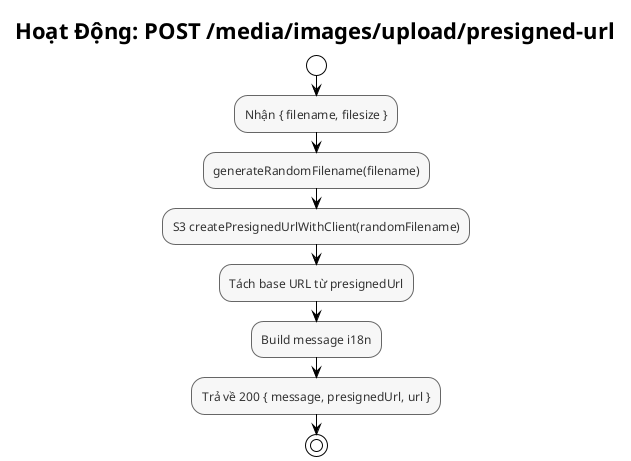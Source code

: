 @startuml Media - Presigned URL Activity
!theme plain
skinparam backgroundColor #FFFFFF
skinparam activityFontSize 12
skinparam activityFontColor #333333
skinparam activityBorderColor #666666
skinparam activityBackgroundColor #F7F7F7

title Hoạt Động: POST /media/images/upload/presigned-url

start
:Nhận { filename, filesize };
:generateRandomFilename(filename);
:S3 createPresignedUrlWithClient(randomFilename);
:Tách base URL từ presignedUrl;
:Build message i18n;
:Trả về 200 { message, presignedUrl, url };
stop

@enduml


